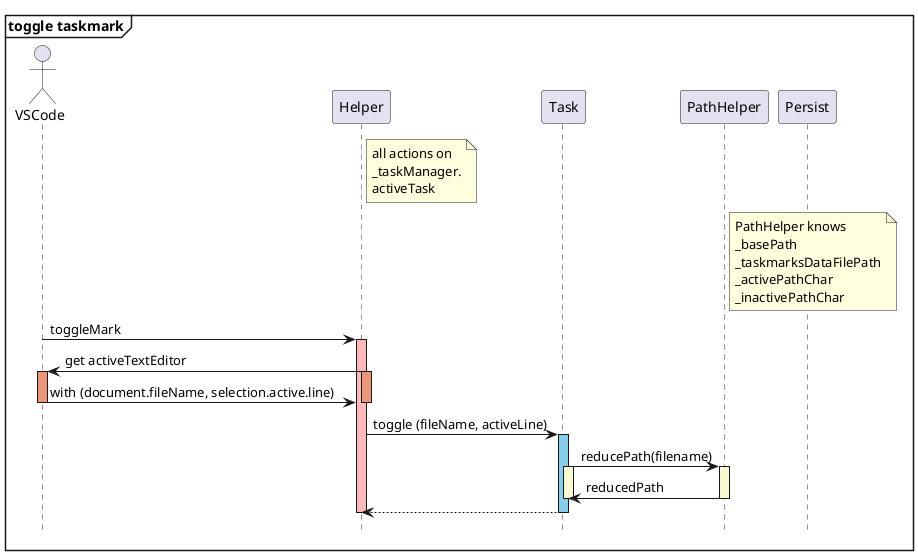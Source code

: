 @startuml startup

hide footbox

mainframe **toggle taskmark**

actor VSCode
participant Helper as help
participant Task as task
participant PathHelper as ph
participant Persist as p

note right of help
all actions on
_taskManager.
activeTask
end note

note right of ph
PathHelper knows
_basePath
_taskmarksDataFilePath
_activePathChar
_inactivePathChar
end note

VSCode -> help: toggleMark
activate help #FFBBBB

help -> VSCode: get activeTextEditor
activate help #DarkSalmon
activate VSCode #DarkSalmon
VSCode -> help: with (document.fileName, selection.active.line)
deactivate VSCode
deactivate help


help -> task: toggle (fileName, activeLine)
activate task #SkyBlue



task -> ph: reducePath(filename)
activate task #LightGoldenRodYellow
activate ph #LightGoldenRodYellow
ph -> task: reducedPath
deactivate ph
deactivate task


task --> help
deactivate task



deactivate help



@endjson




